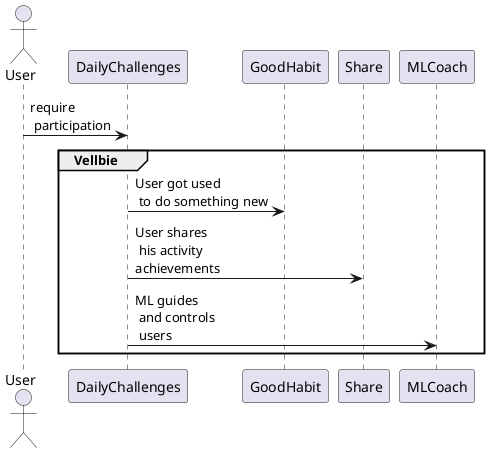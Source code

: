 
       ┌─┐
       ║"│
       └┬┘
       ┌┼┐
        │            ┌───────────────┐          ┌─────────┐          ┌─────┐          ┌───────┐
       ┌┴┐           │DailyChallenges│          │GoodHabit│          │Share│          │MLCoach│
      User           └───────┬───────┘          └────┬────┘          └──┬──┘          └───┬───┘
       │   require           │                       │                  │                 │
       │    participation    │                       │                  │                 │
       │ ───────────────────>│                       │                  │                 │
       │                     │                       │                  │                 │
       │                     │                       │                  │                 │
       │   ╔══════════╤══════╪═══════════════════════╪══════════════════╪═════════════════╪═════════════╗
       │   ║ VELLBIE  │      │                       │                  │                 │             ║
       │   ╟──────────┘      │ User got used         │                  │                 │             ║
       │   ║                 │  to do something new  │                  │                 │             ║
       │   ║                 │──────────────────────>│                  │                 │             ║
       │   ║                 │                       │                  │                 │             ║
       │   ║                 │             User shares                  │                 │             ║
       │   ║                 │              his activity                │                 │             ║
       │   ║                 │             achievements                 │                 │             ║
       │   ║                 │─────────────────────────────────────────>│                 │             ║
       │   ║                 │                       │                  │                 │             ║
       │   ║                 │                      ML guides           │                 │             ║
       │   ║                 │                       and controls       │                 │             ║
       │   ║                 │                       users              │                 │             ║
       │   ║                 │───────────────────────────────────────────────────────────>│             ║
       │   ╚═════════════════╪═══════════════════════╪══════════════════╪═════════════════╪═════════════╝
      User           ┌───────┴───────┐          ┌────┴────┐          ┌──┴──┐          ┌───┴───┐
       ┌─┐           │DailyChallenges│          │GoodHabit│          │Share│          │MLCoach│
       ║"│           └───────────────┘          └─────────┘          └─────┘          └───────┘
       └┬┘
       ┌┼┐
        │
       ┌┴┐

@startuml
actor User
User -> DailyChallenges:require \n participation
group Vellbie
DailyChallenges -> GoodHabit: User got used\n to do something new
DailyChallenges -> Share: User shares \n his activity  \nachievements
DailyChallenges -> MLCoach: ML guides \n and controls \n users
end


@enduml
